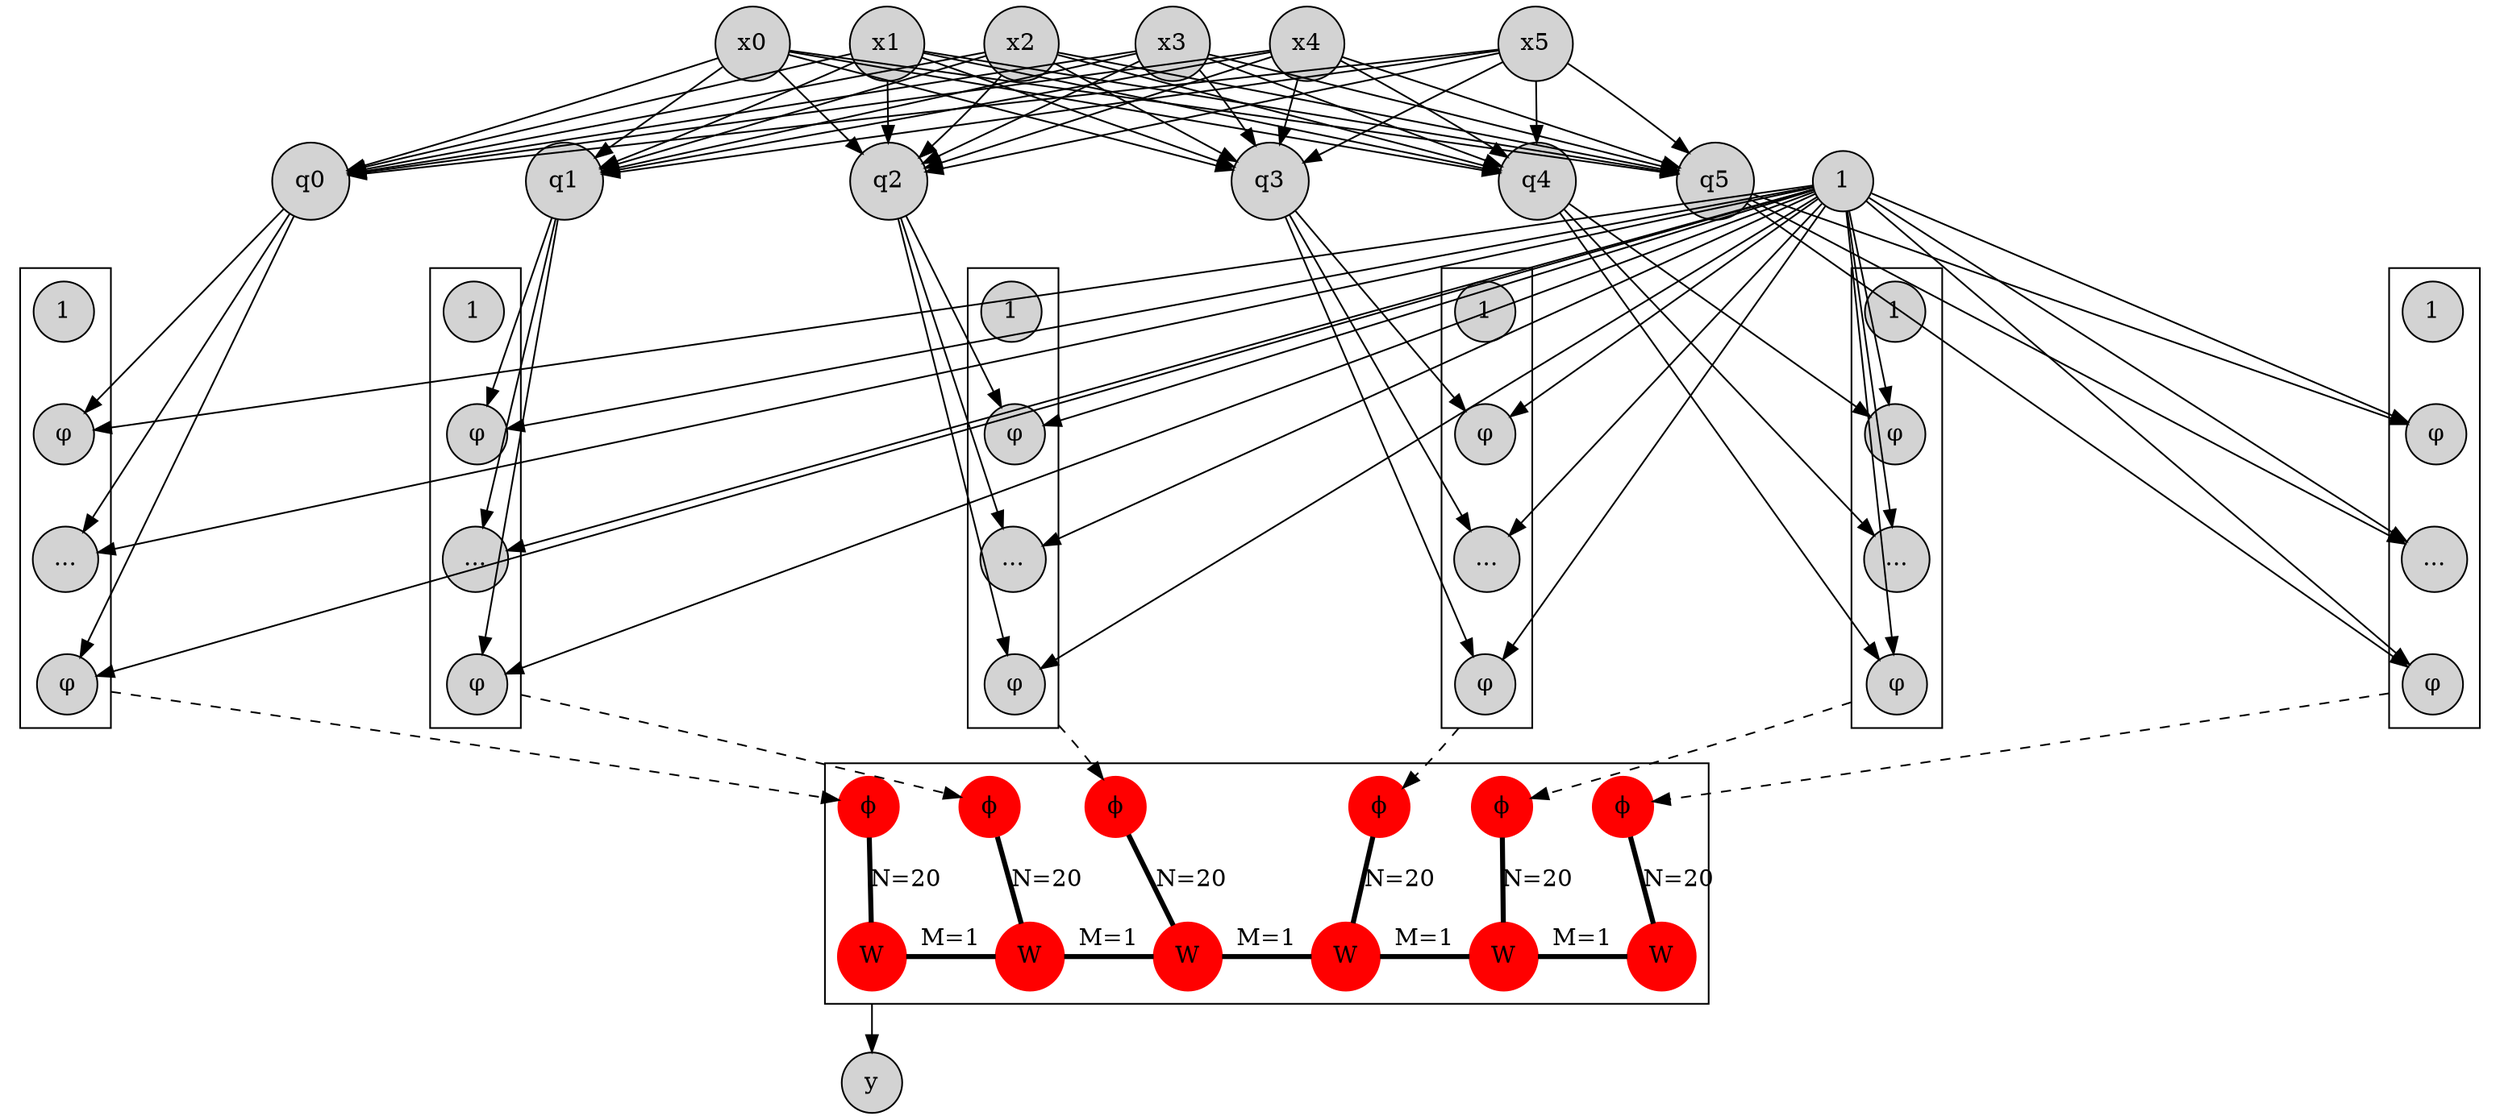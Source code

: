 digraph Pompon {
    newrank=true; // rank without respect to cluster
    rankdir="TD";
  //rankdir=TD; // 垂直向き
  compound=true;
  splines=false;

  node [shape=circle style=filled]; // ノードのスタイル

  x0 -> q0 -> phi_0_0 -> phi_0_1 -> dot_0_1_18 -> phi_0_19 -> phi_0 -> W0 [ style=invis ];
  x1 -> q1 -> phi_1_0 -> phi_1_1 -> dot_1_1_18 -> phi_1_19 -> phi_1 -> W1 [ style=invis ];
  x2 -> q2 -> phi_2_0 -> phi_2_1 -> dot_2_1_18 -> phi_2_19 -> phi_2 -> W2 [ style=invis ];
  x3 -> q3 -> phi_3_0 -> phi_3_1 -> dot_3_1_18 -> phi_3_19 -> phi_3 -> W3 [ style=invis ];
  x4 -> q4 -> phi_4_0 -> phi_4_1 -> dot_4_1_18 -> phi_4_19 -> phi_4 -> W4 [ style=invis ];
  x5 -> q5 -> phi_5_0 -> phi_5_1 -> dot_5_1_18 -> phi_5_19 -> phi_5 -> W5 [ style=invis ];

  x0 [label="x0"];
  x1 [label="x1"];
  x2 [label="x2"];
  x3 [label="x3"];
  x4 [label="x4"];
  x5 [label="x5"];
  {rank=same; x0; x1; x2; x3; x4; x5};
  x0 -> x1 -> x2 -> x3 -> x4 -> x5 [ style=invis ];

 // subgraph cluster_coord {
    q0 [label="q0"];
    q1 [label="q1"];
    q2 [label="q2"];
    q3 [label="q3"];
    q4 [label="q4"];
    q5 [label="q5"];
    1 [label="1"];
    //style=invis;
    {rank=same; q0; q1; q2; q3; q4; q5; 1};
    q0 -> q1 -> q2 -> q3 -> q4 -> q5 -> 1[ style=invis ];
  //};
  x0 -> q0;
  x0 -> q1;
  x0 -> q2;
  x0 -> q3;
  x0 -> q4;
  x0 -> q5;
  x1 -> q0;
  x1 -> q1;
  x1 -> q2;
  x1 -> q3;
  x1 -> q4;
  x1 -> q5;
  x2 -> q0;
  x2 -> q1;
  x2 -> q2;
  x2 -> q3;
  x2 -> q4;
  x2 -> q5;
  x3 -> q0;
  x3 -> q1;
  x3 -> q2;
  x3 -> q3;
  x3 -> q4;
  x3 -> q5;
  x4 -> q0;
  x4 -> q1;
  x4 -> q2;
  x4 -> q3;
  x4 -> q4;
  x4 -> q5;
  x5 -> q0;
  x5 -> q1;
  x5 -> q2;
  x5 -> q3;
  x5 -> q4;
  x5 -> q5;


  subgraph cluster_0 {
    phi_0_0 [label="1"];
    phi_0_1 [label="φ"];
    dot_0_1_18 [label="..."];
    phi_0_19 [label="φ"];
  }

  subgraph cluster_1 {
    phi_1_0 [label="1"];
    phi_1_1 [label="φ"];
    dot_1_1_18 [label="..."];
    phi_1_19 [label="φ"];
  }
  subgraph cluster_2 {
    phi_2_0 [label="1"];
    phi_2_1 [label="φ"];
    dot_2_1_18 [label="..."];
    phi_2_19 [label="φ"];
  }
  subgraph cluster_3 {
    phi_3_0 [label="1"];
    phi_3_1 [label="φ"];
    dot_3_1_18 [label="..."];
    phi_3_19 [label="φ"];
  }
  subgraph cluster_4 {
    phi_4_0 [label="1"];
    phi_4_1 [label="φ"];
    dot_4_1_18 [label="..."];
    phi_4_19 [label="φ"];
  }
  subgraph cluster_5 {
    phi_5_0 [label="1"];
    phi_5_1 [label="φ"];
    dot_5_1_18 [label="..."];
    phi_5_19 [label="φ"];
  }

  q0 -> phi_0_1;
  1 -> phi_0_1;
  q0 -> dot_0_1_18;
  1 -> dot_0_1_18;
  q0 -> phi_0_19;
  1 -> phi_0_19;

  q1 -> phi_1_1;
  1 -> phi_1_1;
  q1 -> dot_1_1_18;
  1 -> dot_1_1_18;
  q1 -> phi_1_19;
  1 -> phi_1_19;

  q2 -> phi_2_1;
  1 -> phi_2_1;
  q2 -> dot_2_1_18;
  1 -> dot_2_1_18;
  q2 -> phi_2_19;
  1 -> phi_2_19;

  q3 -> phi_3_1;
  1 -> phi_3_1;
  q3 -> dot_3_1_18;
  1 -> dot_3_1_18;
  q3 -> phi_3_19;
  1 -> phi_3_19;

  q4 -> phi_4_1;
  1 -> phi_4_1;
  q4 -> dot_4_1_18;
  1 -> dot_4_1_18;
  q4 -> phi_4_19;
  1 -> phi_4_19;

  q5 -> phi_5_1;
  1 -> phi_5_1;
  q5 -> dot_5_1_18;
  1 -> dot_5_1_18;
  q5 -> phi_5_19;
  1 -> phi_5_19;


  subgraph cluster_tt {
    phi_0 [label="ϕ", color=red];
    phi_1 [label="ϕ", color=red];
    phi_2 [label="ϕ", color=red];
    phi_3 [label="ϕ", color=red];
    phi_4 [label="ϕ", color=red];
    phi_5 [label="ϕ", color=red];
    W0 [label="W", color=red];
    W1 [label="W", color=red];
    W2 [label="W", color=red];
    W3 [label="W", color=red];
    W4 [label="W", color=red];
    W5 [label="W", color=red];
    phi_0 -> phi_1 -> phi_2 -> phi_3 -> phi_4 -> phi_5 [ style=invis ];
    W0 -> W1 -> W2 -> W3 -> W4 -> W5 [ style=invis ];
    {rank=same; phi_0 phi_1 phi_2 phi_3 phi_4 phi_5}
    {rank=same; W0 W1 W2 W3 W4 W5}
  }
  phi_0_19 -> phi_0 [ltail=cluster_0, style=dashed];
  phi_1_19 -> phi_1 [ltail=cluster_1, style=dashed];
  phi_2_19 -> phi_2 [ltail=cluster_2, style=dashed];
  phi_3_19 -> phi_3 [ltail=cluster_3, style=dashed];
  phi_4_19 -> phi_4 [ltail=cluster_4, style=dashed];
  phi_5_19 -> phi_5 [ltail=cluster_5, style=dashed];


  phi_0 -> W0 [label="N=20", arrowhead=none, penwidth=3];
  phi_1 -> W1 [label="N=20", arrowhead=none, penwidth=3];
  phi_2 -> W2 [label="N=20", arrowhead=none, penwidth=3];
  phi_3 -> W3 [label="N=20", arrowhead=none, penwidth=3];
  phi_4 -> W4 [label="N=20", arrowhead=none, penwidth=3];
  phi_5 -> W5 [label="N=20", arrowhead=none, penwidth=3];

  W0 -> W1 [label="M=1", arrowhead=none, penwidth=3];
  W1 -> W2 [label="M=1", arrowhead=none, penwidth=3];
  W2 -> W3 [label="M=1", arrowhead=none, penwidth=3];
  W3 -> W4 [label="M=1", arrowhead=none, penwidth=3];
  W4 -> W5 [label="M=1", arrowhead=none, penwidth=3];

  W0 -> y [label="", ltail=cluster_tt,];
}
